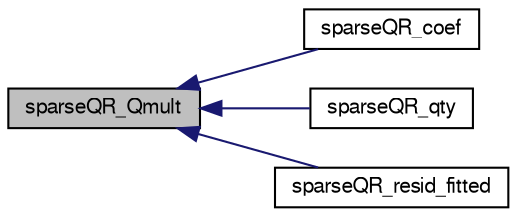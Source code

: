 digraph G
{
  edge [fontname="FreeSans",fontsize=10,labelfontname="FreeSans",labelfontsize=10];
  node [fontname="FreeSans",fontsize=10,shape=record];
  rankdir=LR;
  Node1 [label="sparseQR_Qmult",height=0.2,width=0.4,color="black", fillcolor="grey75", style="filled" fontcolor="black"];
  Node1 -> Node2 [dir=back,color="midnightblue",fontsize=10,style="solid",fontname="FreeSans"];
  Node2 [label="sparseQR_coef",height=0.2,width=0.4,color="black", fillcolor="white", style="filled",URL="$sparseQR_8h.html#614549a94002c7e1407cde03a911e16a"];
  Node1 -> Node3 [dir=back,color="midnightblue",fontsize=10,style="solid",fontname="FreeSans"];
  Node3 [label="sparseQR_qty",height=0.2,width=0.4,color="black", fillcolor="white", style="filled",URL="$sparseQR_8h.html#77c75b1c89f4e32f426420faa76275a9"];
  Node1 -> Node4 [dir=back,color="midnightblue",fontsize=10,style="solid",fontname="FreeSans"];
  Node4 [label="sparseQR_resid_fitted",height=0.2,width=0.4,color="black", fillcolor="white", style="filled",URL="$sparseQR_8h.html#43eb94cb27f10aedba5ce50939a9b45c"];
}
